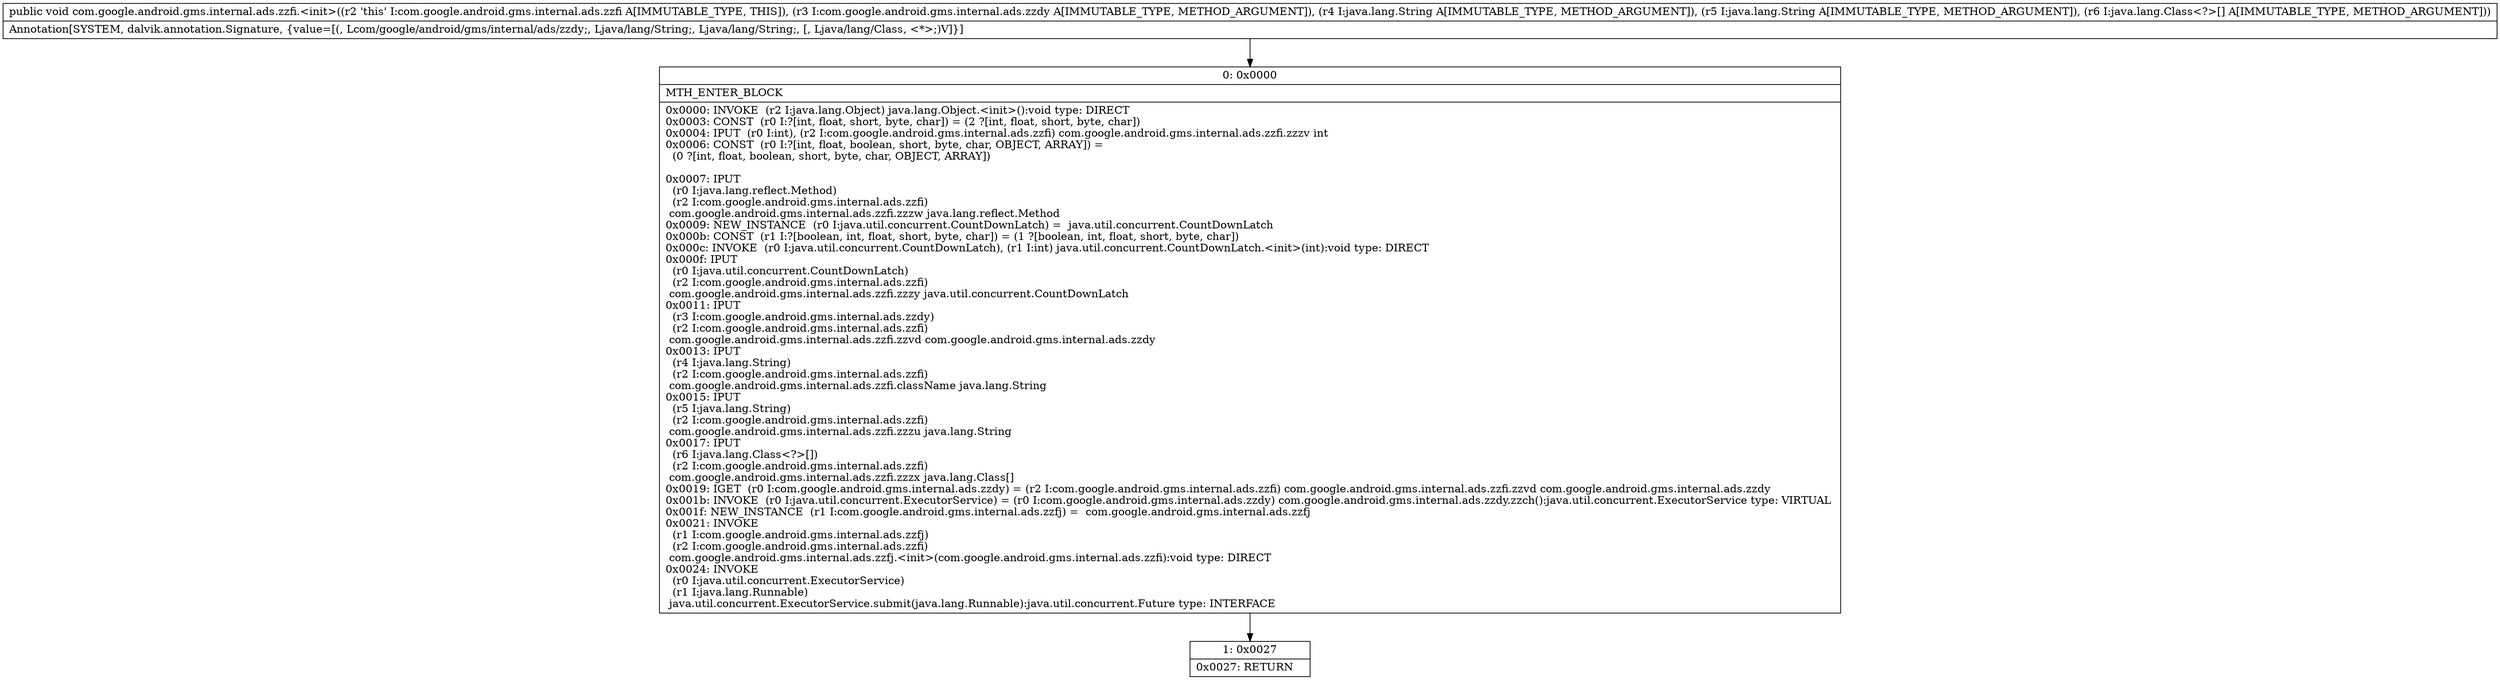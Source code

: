 digraph "CFG forcom.google.android.gms.internal.ads.zzfi.\<init\>(Lcom\/google\/android\/gms\/internal\/ads\/zzdy;Ljava\/lang\/String;Ljava\/lang\/String;[Ljava\/lang\/Class;)V" {
Node_0 [shape=record,label="{0\:\ 0x0000|MTH_ENTER_BLOCK\l|0x0000: INVOKE  (r2 I:java.lang.Object) java.lang.Object.\<init\>():void type: DIRECT \l0x0003: CONST  (r0 I:?[int, float, short, byte, char]) = (2 ?[int, float, short, byte, char]) \l0x0004: IPUT  (r0 I:int), (r2 I:com.google.android.gms.internal.ads.zzfi) com.google.android.gms.internal.ads.zzfi.zzzv int \l0x0006: CONST  (r0 I:?[int, float, boolean, short, byte, char, OBJECT, ARRAY]) = \l  (0 ?[int, float, boolean, short, byte, char, OBJECT, ARRAY])\l \l0x0007: IPUT  \l  (r0 I:java.lang.reflect.Method)\l  (r2 I:com.google.android.gms.internal.ads.zzfi)\l com.google.android.gms.internal.ads.zzfi.zzzw java.lang.reflect.Method \l0x0009: NEW_INSTANCE  (r0 I:java.util.concurrent.CountDownLatch) =  java.util.concurrent.CountDownLatch \l0x000b: CONST  (r1 I:?[boolean, int, float, short, byte, char]) = (1 ?[boolean, int, float, short, byte, char]) \l0x000c: INVOKE  (r0 I:java.util.concurrent.CountDownLatch), (r1 I:int) java.util.concurrent.CountDownLatch.\<init\>(int):void type: DIRECT \l0x000f: IPUT  \l  (r0 I:java.util.concurrent.CountDownLatch)\l  (r2 I:com.google.android.gms.internal.ads.zzfi)\l com.google.android.gms.internal.ads.zzfi.zzzy java.util.concurrent.CountDownLatch \l0x0011: IPUT  \l  (r3 I:com.google.android.gms.internal.ads.zzdy)\l  (r2 I:com.google.android.gms.internal.ads.zzfi)\l com.google.android.gms.internal.ads.zzfi.zzvd com.google.android.gms.internal.ads.zzdy \l0x0013: IPUT  \l  (r4 I:java.lang.String)\l  (r2 I:com.google.android.gms.internal.ads.zzfi)\l com.google.android.gms.internal.ads.zzfi.className java.lang.String \l0x0015: IPUT  \l  (r5 I:java.lang.String)\l  (r2 I:com.google.android.gms.internal.ads.zzfi)\l com.google.android.gms.internal.ads.zzfi.zzzu java.lang.String \l0x0017: IPUT  \l  (r6 I:java.lang.Class\<?\>[])\l  (r2 I:com.google.android.gms.internal.ads.zzfi)\l com.google.android.gms.internal.ads.zzfi.zzzx java.lang.Class[] \l0x0019: IGET  (r0 I:com.google.android.gms.internal.ads.zzdy) = (r2 I:com.google.android.gms.internal.ads.zzfi) com.google.android.gms.internal.ads.zzfi.zzvd com.google.android.gms.internal.ads.zzdy \l0x001b: INVOKE  (r0 I:java.util.concurrent.ExecutorService) = (r0 I:com.google.android.gms.internal.ads.zzdy) com.google.android.gms.internal.ads.zzdy.zzch():java.util.concurrent.ExecutorService type: VIRTUAL \l0x001f: NEW_INSTANCE  (r1 I:com.google.android.gms.internal.ads.zzfj) =  com.google.android.gms.internal.ads.zzfj \l0x0021: INVOKE  \l  (r1 I:com.google.android.gms.internal.ads.zzfj)\l  (r2 I:com.google.android.gms.internal.ads.zzfi)\l com.google.android.gms.internal.ads.zzfj.\<init\>(com.google.android.gms.internal.ads.zzfi):void type: DIRECT \l0x0024: INVOKE  \l  (r0 I:java.util.concurrent.ExecutorService)\l  (r1 I:java.lang.Runnable)\l java.util.concurrent.ExecutorService.submit(java.lang.Runnable):java.util.concurrent.Future type: INTERFACE \l}"];
Node_1 [shape=record,label="{1\:\ 0x0027|0x0027: RETURN   \l}"];
MethodNode[shape=record,label="{public void com.google.android.gms.internal.ads.zzfi.\<init\>((r2 'this' I:com.google.android.gms.internal.ads.zzfi A[IMMUTABLE_TYPE, THIS]), (r3 I:com.google.android.gms.internal.ads.zzdy A[IMMUTABLE_TYPE, METHOD_ARGUMENT]), (r4 I:java.lang.String A[IMMUTABLE_TYPE, METHOD_ARGUMENT]), (r5 I:java.lang.String A[IMMUTABLE_TYPE, METHOD_ARGUMENT]), (r6 I:java.lang.Class\<?\>[] A[IMMUTABLE_TYPE, METHOD_ARGUMENT]))  | Annotation[SYSTEM, dalvik.annotation.Signature, \{value=[(, Lcom\/google\/android\/gms\/internal\/ads\/zzdy;, Ljava\/lang\/String;, Ljava\/lang\/String;, [, Ljava\/lang\/Class, \<*\>;)V]\}]\l}"];
MethodNode -> Node_0;
Node_0 -> Node_1;
}

